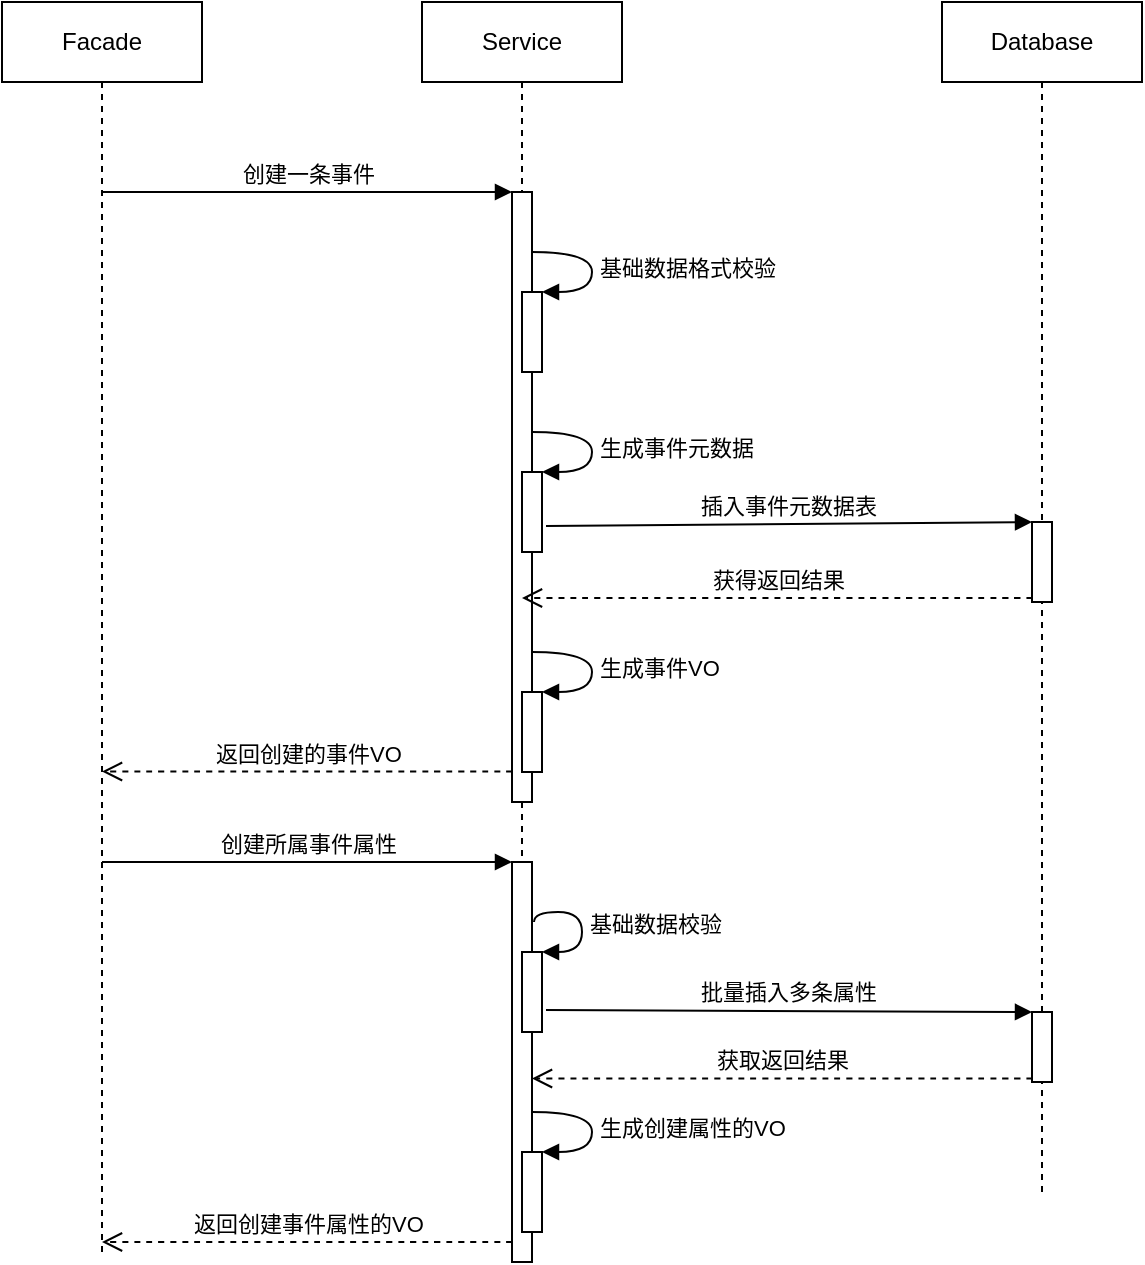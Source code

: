 <mxfile version="20.5.3" type="github">
  <diagram name="Page-1" id="13e1069c-82ec-6db2-03f1-153e76fe0fe0">
    <mxGraphModel dx="1426" dy="793" grid="1" gridSize="10" guides="1" tooltips="1" connect="1" arrows="1" fold="1" page="1" pageScale="1" pageWidth="1100" pageHeight="850" background="none" math="0" shadow="0">
      <root>
        <mxCell id="0" />
        <mxCell id="1" parent="0" />
        <mxCell id="CtcR1249ugJmLVbJ5yov-3" value="Facade" style="shape=umlLifeline;perimeter=lifelinePerimeter;whiteSpace=wrap;html=1;container=1;collapsible=0;recursiveResize=0;outlineConnect=0;" vertex="1" parent="1">
          <mxGeometry x="130" y="125" width="100" height="625" as="geometry" />
        </mxCell>
        <mxCell id="CtcR1249ugJmLVbJ5yov-4" value="Service" style="shape=umlLifeline;perimeter=lifelinePerimeter;whiteSpace=wrap;html=1;container=1;collapsible=0;recursiveResize=0;outlineConnect=0;" vertex="1" parent="1">
          <mxGeometry x="340" y="125" width="100" height="630" as="geometry" />
        </mxCell>
        <mxCell id="CtcR1249ugJmLVbJ5yov-7" value="" style="html=1;points=[];perimeter=orthogonalPerimeter;" vertex="1" parent="CtcR1249ugJmLVbJ5yov-4">
          <mxGeometry x="45" y="95" width="10" height="305" as="geometry" />
        </mxCell>
        <mxCell id="CtcR1249ugJmLVbJ5yov-10" value="" style="html=1;points=[];perimeter=orthogonalPerimeter;" vertex="1" parent="CtcR1249ugJmLVbJ5yov-4">
          <mxGeometry x="50" y="145" width="10" height="40" as="geometry" />
        </mxCell>
        <mxCell id="CtcR1249ugJmLVbJ5yov-11" value="基础数据格式校验" style="edgeStyle=orthogonalEdgeStyle;html=1;align=left;spacingLeft=2;endArrow=block;rounded=0;entryX=1;entryY=0;curved=1;elbow=vertical;" edge="1" target="CtcR1249ugJmLVbJ5yov-10" parent="CtcR1249ugJmLVbJ5yov-4">
          <mxGeometry relative="1" as="geometry">
            <mxPoint x="55" y="125" as="sourcePoint" />
            <Array as="points">
              <mxPoint x="85" y="125" />
            </Array>
          </mxGeometry>
        </mxCell>
        <mxCell id="CtcR1249ugJmLVbJ5yov-12" value="" style="html=1;points=[];perimeter=orthogonalPerimeter;" vertex="1" parent="CtcR1249ugJmLVbJ5yov-4">
          <mxGeometry x="50" y="235" width="10" height="40" as="geometry" />
        </mxCell>
        <mxCell id="CtcR1249ugJmLVbJ5yov-13" value="生成事件元数据" style="edgeStyle=orthogonalEdgeStyle;html=1;align=left;spacingLeft=2;endArrow=block;rounded=0;entryX=1;entryY=0;curved=1;elbow=vertical;" edge="1" target="CtcR1249ugJmLVbJ5yov-12" parent="CtcR1249ugJmLVbJ5yov-4">
          <mxGeometry relative="1" as="geometry">
            <mxPoint x="55" y="215" as="sourcePoint" />
            <Array as="points">
              <mxPoint x="85" y="215" />
            </Array>
          </mxGeometry>
        </mxCell>
        <mxCell id="CtcR1249ugJmLVbJ5yov-24" value="" style="html=1;points=[];perimeter=orthogonalPerimeter;" vertex="1" parent="CtcR1249ugJmLVbJ5yov-4">
          <mxGeometry x="45" y="430" width="10" height="200" as="geometry" />
        </mxCell>
        <mxCell id="CtcR1249ugJmLVbJ5yov-27" value="" style="html=1;points=[];perimeter=orthogonalPerimeter;" vertex="1" parent="CtcR1249ugJmLVbJ5yov-4">
          <mxGeometry x="50" y="475" width="10" height="40" as="geometry" />
        </mxCell>
        <mxCell id="CtcR1249ugJmLVbJ5yov-28" value="基础数据校验" style="edgeStyle=orthogonalEdgeStyle;html=1;align=left;spacingLeft=2;endArrow=block;rounded=0;entryX=1;entryY=0;curved=1;elbow=vertical;exitX=1.1;exitY=0.15;exitDx=0;exitDy=0;exitPerimeter=0;" edge="1" target="CtcR1249ugJmLVbJ5yov-27" parent="CtcR1249ugJmLVbJ5yov-4" source="CtcR1249ugJmLVbJ5yov-24">
          <mxGeometry relative="1" as="geometry">
            <mxPoint x="60" y="455" as="sourcePoint" />
            <Array as="points">
              <mxPoint x="56" y="455" />
              <mxPoint x="80" y="455" />
              <mxPoint x="80" y="475" />
            </Array>
          </mxGeometry>
        </mxCell>
        <mxCell id="CtcR1249ugJmLVbJ5yov-34" value="" style="html=1;points=[];perimeter=orthogonalPerimeter;" vertex="1" parent="CtcR1249ugJmLVbJ5yov-4">
          <mxGeometry x="50" y="345" width="10" height="40" as="geometry" />
        </mxCell>
        <mxCell id="CtcR1249ugJmLVbJ5yov-35" value="生成事件VO" style="edgeStyle=orthogonalEdgeStyle;html=1;align=left;spacingLeft=2;endArrow=block;rounded=0;entryX=1;entryY=0;curved=1;elbow=vertical;" edge="1" target="CtcR1249ugJmLVbJ5yov-34" parent="CtcR1249ugJmLVbJ5yov-4">
          <mxGeometry relative="1" as="geometry">
            <mxPoint x="55" y="325" as="sourcePoint" />
            <Array as="points">
              <mxPoint x="85" y="325" />
            </Array>
          </mxGeometry>
        </mxCell>
        <mxCell id="CtcR1249ugJmLVbJ5yov-38" value="" style="html=1;points=[];perimeter=orthogonalPerimeter;" vertex="1" parent="CtcR1249ugJmLVbJ5yov-4">
          <mxGeometry x="50" y="575" width="10" height="40" as="geometry" />
        </mxCell>
        <mxCell id="CtcR1249ugJmLVbJ5yov-39" value="生成创建属性的VO" style="edgeStyle=orthogonalEdgeStyle;html=1;align=left;spacingLeft=2;endArrow=block;rounded=0;entryX=1;entryY=0;curved=1;elbow=vertical;" edge="1" target="CtcR1249ugJmLVbJ5yov-38" parent="CtcR1249ugJmLVbJ5yov-4">
          <mxGeometry relative="1" as="geometry">
            <mxPoint x="55" y="555" as="sourcePoint" />
            <Array as="points">
              <mxPoint x="85" y="555" />
            </Array>
          </mxGeometry>
        </mxCell>
        <mxCell id="CtcR1249ugJmLVbJ5yov-5" value="Database" style="shape=umlLifeline;perimeter=lifelinePerimeter;whiteSpace=wrap;html=1;container=1;collapsible=0;recursiveResize=0;outlineConnect=0;" vertex="1" parent="1">
          <mxGeometry x="600" y="125" width="100" height="595" as="geometry" />
        </mxCell>
        <mxCell id="CtcR1249ugJmLVbJ5yov-14" value="" style="html=1;points=[];perimeter=orthogonalPerimeter;" vertex="1" parent="CtcR1249ugJmLVbJ5yov-5">
          <mxGeometry x="45" y="260" width="10" height="40" as="geometry" />
        </mxCell>
        <mxCell id="CtcR1249ugJmLVbJ5yov-29" value="" style="html=1;points=[];perimeter=orthogonalPerimeter;" vertex="1" parent="CtcR1249ugJmLVbJ5yov-5">
          <mxGeometry x="45" y="505" width="10" height="35" as="geometry" />
        </mxCell>
        <mxCell id="CtcR1249ugJmLVbJ5yov-9" value="返回创建的事件VO" style="html=1;verticalAlign=bottom;endArrow=open;dashed=1;endSize=8;exitX=0;exitY=0.95;rounded=0;curved=1;elbow=vertical;" edge="1" source="CtcR1249ugJmLVbJ5yov-7" parent="1" target="CtcR1249ugJmLVbJ5yov-3">
          <mxGeometry relative="1" as="geometry">
            <mxPoint x="315" y="296" as="targetPoint" />
          </mxGeometry>
        </mxCell>
        <mxCell id="CtcR1249ugJmLVbJ5yov-8" value="创建一条事件" style="html=1;verticalAlign=bottom;endArrow=block;entryX=0;entryY=0;rounded=0;curved=1;elbow=vertical;" edge="1" target="CtcR1249ugJmLVbJ5yov-7" parent="1" source="CtcR1249ugJmLVbJ5yov-3">
          <mxGeometry relative="1" as="geometry">
            <mxPoint x="315" y="220" as="sourcePoint" />
          </mxGeometry>
        </mxCell>
        <mxCell id="CtcR1249ugJmLVbJ5yov-15" value="插入事件元数据表" style="html=1;verticalAlign=bottom;endArrow=block;entryX=0;entryY=0;rounded=0;curved=1;elbow=vertical;exitX=1.2;exitY=0.675;exitDx=0;exitDy=0;exitPerimeter=0;" edge="1" target="CtcR1249ugJmLVbJ5yov-14" parent="1" source="CtcR1249ugJmLVbJ5yov-12">
          <mxGeometry relative="1" as="geometry">
            <mxPoint x="575" y="380" as="sourcePoint" />
          </mxGeometry>
        </mxCell>
        <mxCell id="CtcR1249ugJmLVbJ5yov-16" value="获得返回结果" style="html=1;verticalAlign=bottom;endArrow=open;dashed=1;endSize=8;exitX=0;exitY=0.95;rounded=0;curved=1;elbow=vertical;" edge="1" source="CtcR1249ugJmLVbJ5yov-14" parent="1" target="CtcR1249ugJmLVbJ5yov-4">
          <mxGeometry relative="1" as="geometry">
            <mxPoint x="575" y="456" as="targetPoint" />
          </mxGeometry>
        </mxCell>
        <mxCell id="CtcR1249ugJmLVbJ5yov-25" value="创建所属事件属性" style="html=1;verticalAlign=bottom;endArrow=block;entryX=0;entryY=0;rounded=0;curved=1;elbow=vertical;" edge="1" target="CtcR1249ugJmLVbJ5yov-24" parent="1" source="CtcR1249ugJmLVbJ5yov-3">
          <mxGeometry relative="1" as="geometry">
            <mxPoint x="315" y="590" as="sourcePoint" />
          </mxGeometry>
        </mxCell>
        <mxCell id="CtcR1249ugJmLVbJ5yov-26" value="返回创建事件属性的VO" style="html=1;verticalAlign=bottom;endArrow=open;dashed=1;endSize=8;exitX=0;exitY=0.95;rounded=0;curved=1;elbow=vertical;" edge="1" source="CtcR1249ugJmLVbJ5yov-24" parent="1" target="CtcR1249ugJmLVbJ5yov-3">
          <mxGeometry relative="1" as="geometry">
            <mxPoint x="315" y="666" as="targetPoint" />
          </mxGeometry>
        </mxCell>
        <mxCell id="CtcR1249ugJmLVbJ5yov-30" value="批量插入多条属性" style="html=1;verticalAlign=bottom;endArrow=block;entryX=0;entryY=0;rounded=0;curved=1;elbow=vertical;exitX=1.2;exitY=0.725;exitDx=0;exitDy=0;exitPerimeter=0;" edge="1" target="CtcR1249ugJmLVbJ5yov-29" parent="1" source="CtcR1249ugJmLVbJ5yov-27">
          <mxGeometry relative="1" as="geometry">
            <mxPoint x="575" y="630" as="sourcePoint" />
          </mxGeometry>
        </mxCell>
        <mxCell id="CtcR1249ugJmLVbJ5yov-31" value="获取返回结果" style="html=1;verticalAlign=bottom;endArrow=open;dashed=1;endSize=8;exitX=0;exitY=0.95;rounded=0;curved=1;elbow=vertical;" edge="1" source="CtcR1249ugJmLVbJ5yov-29" parent="1" target="CtcR1249ugJmLVbJ5yov-24">
          <mxGeometry relative="1" as="geometry">
            <mxPoint x="400" y="663" as="targetPoint" />
          </mxGeometry>
        </mxCell>
      </root>
    </mxGraphModel>
  </diagram>
</mxfile>

